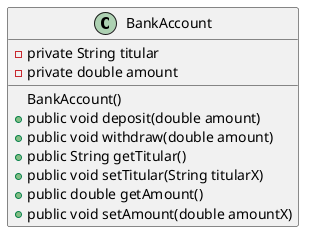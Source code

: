 @startuml
class BankAccount {
-private String titular
-private double amount
BankAccount()
+public void deposit(double amount)
+public void withdraw(double amount)
+public String getTitular()
+public void setTitular(String titularX)
+public double getAmount()
+public void setAmount(double amountX)
}
@enduml